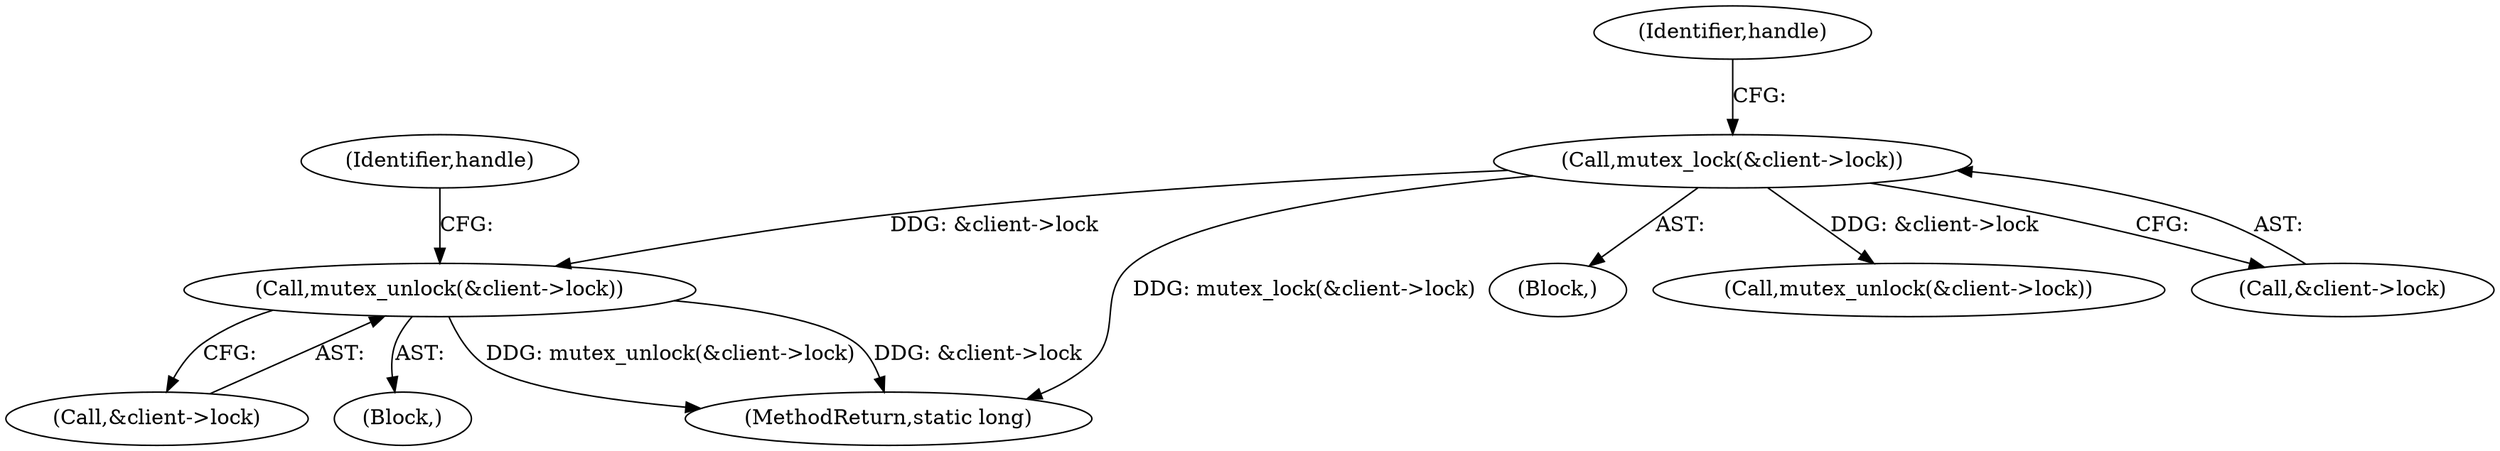 digraph "0_linux_9590232bb4f4cc824f3425a6e1349afbe6d6d2b7_2@API" {
"1000226" [label="(Call,mutex_unlock(&client->lock))"];
"1000208" [label="(Call,mutex_lock(&client->lock))"];
"1000233" [label="(Identifier,handle)"];
"1000214" [label="(Identifier,handle)"];
"1000206" [label="(Block,)"];
"1000239" [label="(Call,mutex_unlock(&client->lock))"];
"1000227" [label="(Call,&client->lock)"];
"1000208" [label="(Call,mutex_lock(&client->lock))"];
"1000225" [label="(Block,)"];
"1000209" [label="(Call,&client->lock)"];
"1000387" [label="(MethodReturn,static long)"];
"1000226" [label="(Call,mutex_unlock(&client->lock))"];
"1000226" -> "1000225"  [label="AST: "];
"1000226" -> "1000227"  [label="CFG: "];
"1000227" -> "1000226"  [label="AST: "];
"1000233" -> "1000226"  [label="CFG: "];
"1000226" -> "1000387"  [label="DDG: mutex_unlock(&client->lock)"];
"1000226" -> "1000387"  [label="DDG: &client->lock"];
"1000208" -> "1000226"  [label="DDG: &client->lock"];
"1000208" -> "1000206"  [label="AST: "];
"1000208" -> "1000209"  [label="CFG: "];
"1000209" -> "1000208"  [label="AST: "];
"1000214" -> "1000208"  [label="CFG: "];
"1000208" -> "1000387"  [label="DDG: mutex_lock(&client->lock)"];
"1000208" -> "1000239"  [label="DDG: &client->lock"];
}
